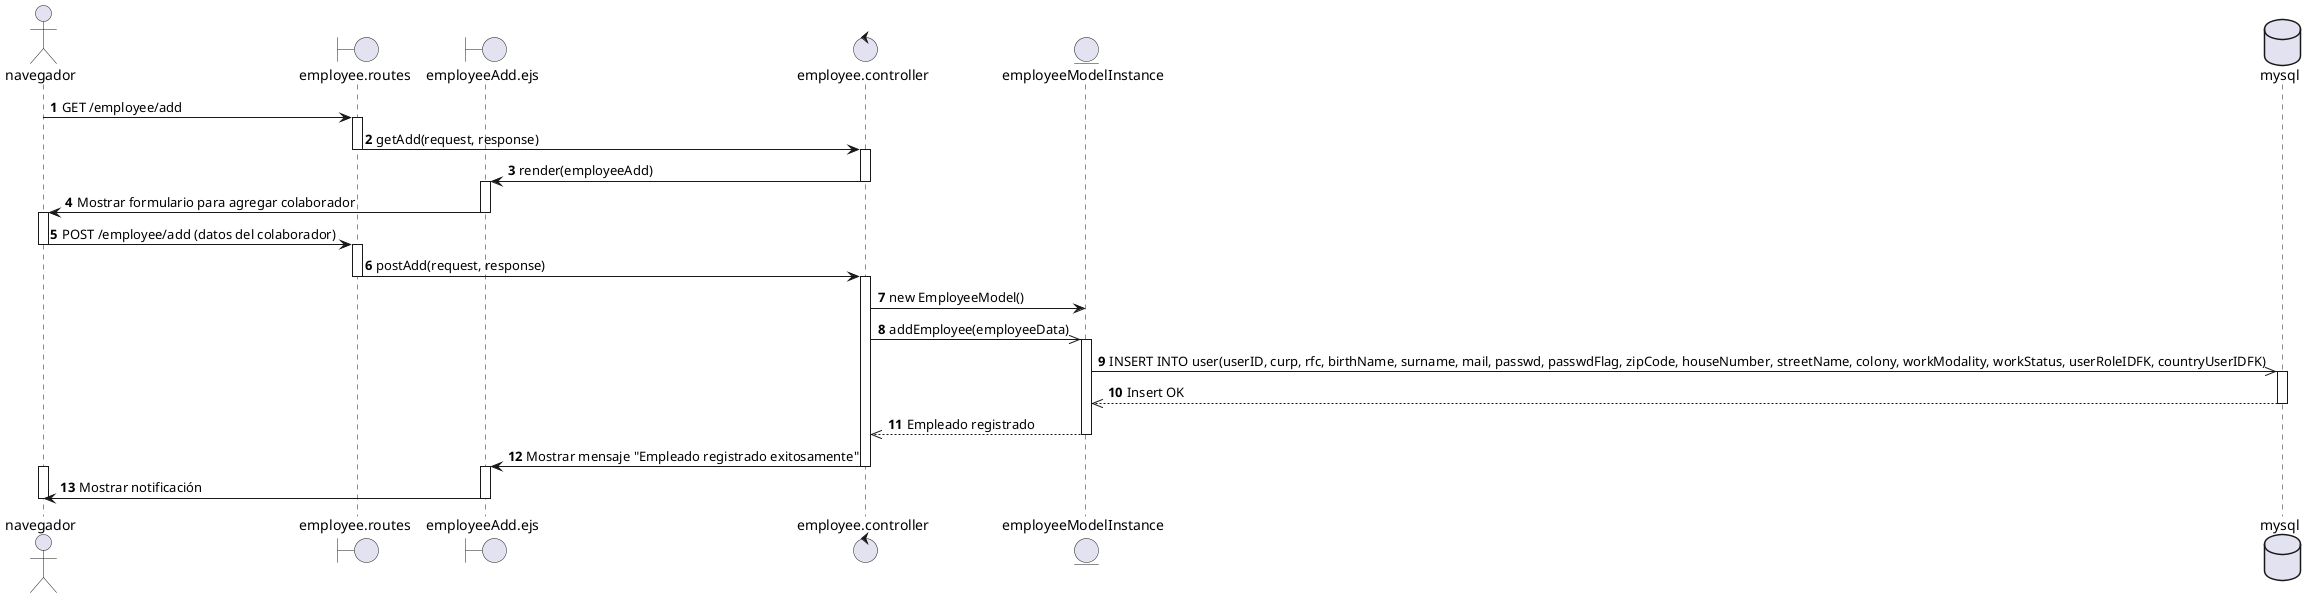 @startuml CU01 - Super admin registra alta de empleado
actor navegador
boundary employee.routes
boundary employeeAdd.ejs
control employee.controller
entity employeeModelInstance
database mysql

autonumber
navegador -> employee.routes : GET /employee/add
activate employee.routes

employee.routes -> employee.controller: getAdd(request, response)
deactivate employee.routes
activate employee.controller

employee.controller -> employeeAdd.ejs: render(employeeAdd)
deactivate employee.controller
activate employeeAdd.ejs

employeeAdd.ejs -> navegador : Mostrar formulario para agregar colaborador
deactivate employeeAdd.ejs
activate navegador

navegador -> employee.routes : POST /employee/add (datos del colaborador)
deactivate navegador
activate employee.routes

employee.routes -> employee.controller : postAdd(request, response)
deactivate employee.routes
activate employee.controller

employee.controller -> employeeModelInstance : new EmployeeModel()

employee.controller ->> employeeModelInstance : addEmployee(employeeData)
activate employeeModelInstance

employeeModelInstance ->> mysql : INSERT INTO user(userID, curp, rfc, birthName, surname, mail, passwd, passwdFlag, zipCode, houseNumber, streetName, colony, workModality, workStatus, userRoleIDFK, countryUserIDFK)
activate mysql
mysql -->> employeeModelInstance : Insert OK
deactivate mysql
employeeModelInstance -->> employee.controller : Empleado registrado
deactivate employeeModelInstance

employee.controller -> employeeAdd.ejs : Mostrar mensaje "Empleado registrado exitosamente"
deactivate employee.controller
activate employeeAdd.ejs
activate navegador
employeeAdd.ejs -> navegador : Mostrar notificación
deactivate navegador
deactivate employeeAdd.ejs
deactivate employee.routes
@enduml